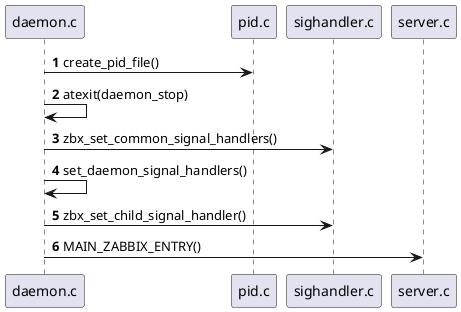 @startuml daemon_start函数启动流程
autonumber
daemon.c -> pid.c: create_pid_file()
daemon.c -> daemon.c: atexit(daemon_stop)
daemon.c -> sighandler.c: zbx_set_common_signal_handlers()
daemon.c -> daemon.c: set_daemon_signal_handlers()
daemon.c -> sighandler.c: zbx_set_child_signal_handler()
daemon.c -> server.c: MAIN_ZABBIX_ENTRY()
@enduml
